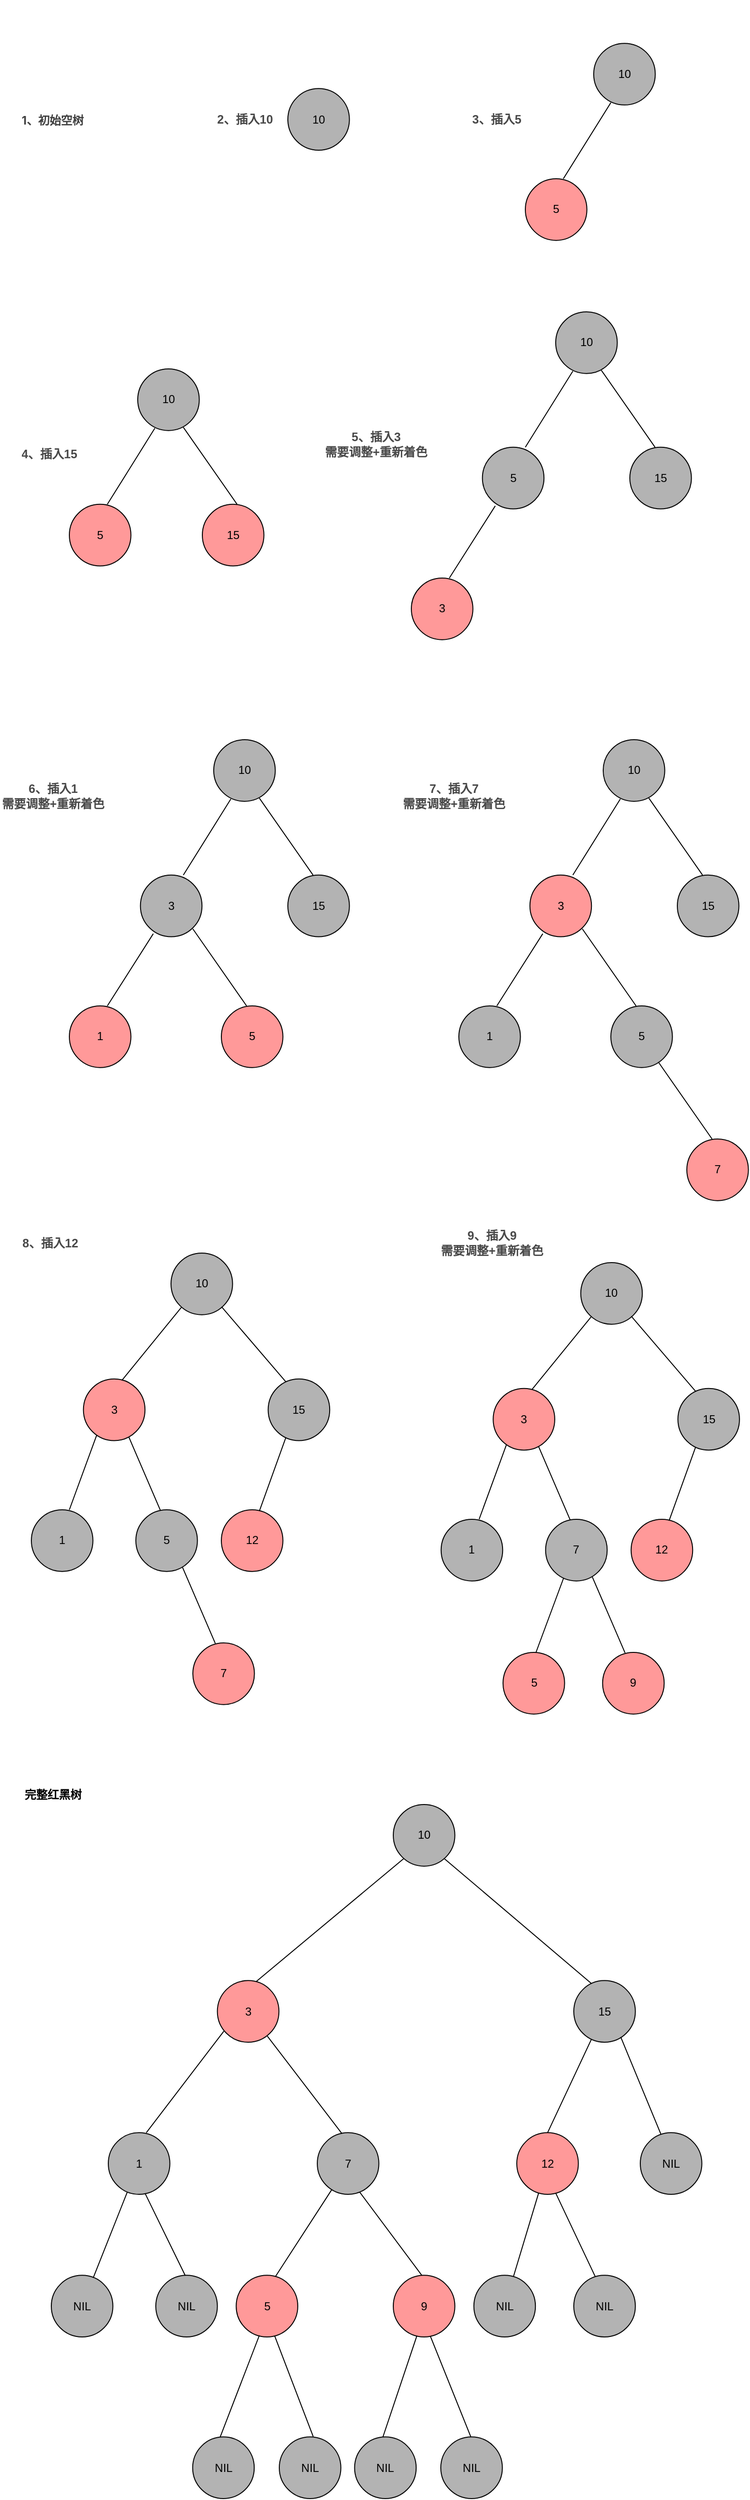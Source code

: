 <mxfile version="28.0.4">
  <diagram name="第 1 页" id="hOTqnG0GQCYfkDL2FoKO">
    <mxGraphModel dx="1388" dy="673" grid="1" gridSize="10" guides="1" tooltips="1" connect="1" arrows="1" fold="1" page="1" pageScale="1" pageWidth="827" pageHeight="1169" math="0" shadow="0">
      <root>
        <mxCell id="0" />
        <mxCell id="1" parent="0" />
        <mxCell id="1fb1mzK_a3SrQPtlSYSC-1" style="edgeStyle=orthogonalEdgeStyle;rounded=0;orthogonalLoop=1;jettySize=auto;html=1;exitX=0.5;exitY=1;exitDx=0;exitDy=0;" edge="1" parent="1">
          <mxGeometry relative="1" as="geometry">
            <mxPoint x="251.67" y="40" as="sourcePoint" />
            <mxPoint x="251.67" y="40" as="targetPoint" />
          </mxGeometry>
        </mxCell>
        <mxCell id="1fb1mzK_a3SrQPtlSYSC-2" style="edgeStyle=orthogonalEdgeStyle;rounded=0;orthogonalLoop=1;jettySize=auto;html=1;exitX=0;exitY=0;exitDx=0;exitDy=0;entryX=0.372;entryY=0.371;entryDx=0;entryDy=0;entryPerimeter=0;" edge="1" parent="1">
          <mxGeometry relative="1" as="geometry">
            <mxPoint x="601.297" y="363.72" as="sourcePoint" />
            <mxPoint x="601.255" y="364.048" as="targetPoint" />
          </mxGeometry>
        </mxCell>
        <mxCell id="1fb1mzK_a3SrQPtlSYSC-53" value="&lt;h3 style=&quot;font-size: calc(var(--ds-md-zoom)*16px); line-height: 1.5; margin: calc(var(--ds-md-zoom)*16px)0 calc(var(--ds-md-zoom)*12px)0; color: rgb(64, 64, 64); font-family: quote-cjk-patch, Inter, system-ui, -apple-system, BlinkMacSystemFont, &amp;quot;Segoe UI&amp;quot;, Roboto, &amp;quot;Noto Sans&amp;quot;, Ubuntu, Cantarell, &amp;quot;Helvetica Neue&amp;quot;, Oxygen, &amp;quot;Open Sans&amp;quot;, sans-serif; text-align: start; background-color: rgb(255, 255, 255);&quot;&gt;1、初始空树&lt;/h3&gt;" style="text;strokeColor=none;align=center;fillColor=none;html=1;verticalAlign=middle;whiteSpace=wrap;rounded=0;" vertex="1" parent="1">
          <mxGeometry x="35" y="147.59" width="75" height="20" as="geometry" />
        </mxCell>
        <mxCell id="1fb1mzK_a3SrQPtlSYSC-54" value="&lt;pre style=&quot;font-family: var(--ds-font-family-code); overflow: auto; padding: calc(var(--ds-md-zoom)*8px)calc(var(--ds-md-zoom)*12px); text-wrap: wrap; word-break: break-all; color: rgb(73, 73, 73); font-size: 12.573px; text-align: start; margin-top: 0px !important; margin-bottom: 0px !important;&quot;&gt;&lt;b&gt;2、插入10&lt;/b&gt;&lt;/pre&gt;" style="text;strokeColor=none;align=center;fillColor=none;html=1;verticalAlign=middle;whiteSpace=wrap;rounded=0;" vertex="1" parent="1">
          <mxGeometry x="240" y="147.59" width="70" height="20" as="geometry" />
        </mxCell>
        <mxCell id="1fb1mzK_a3SrQPtlSYSC-55" value="10" style="ellipse;whiteSpace=wrap;html=1;aspect=fixed;fillColor=#B3B3B3;" vertex="1" parent="1">
          <mxGeometry x="320.0" y="125.18" width="64.818" height="64.818" as="geometry" />
        </mxCell>
        <mxCell id="1fb1mzK_a3SrQPtlSYSC-56" value="&lt;pre style=&quot;font-family: var(--ds-font-family-code); overflow: auto; padding: calc(var(--ds-md-zoom)*8px)calc(var(--ds-md-zoom)*12px); text-wrap: wrap; word-break: break-all; color: rgb(73, 73, 73); font-size: 12.573px; text-align: start; margin-top: 0px !important; margin-bottom: 0px !important;&quot;&gt;&lt;b&gt;3、插入5&lt;/b&gt;&lt;/pre&gt;" style="text;strokeColor=none;align=center;fillColor=none;html=1;verticalAlign=middle;whiteSpace=wrap;rounded=0;" vertex="1" parent="1">
          <mxGeometry x="510" y="147.59" width="60" height="20" as="geometry" />
        </mxCell>
        <mxCell id="1fb1mzK_a3SrQPtlSYSC-60" value="" style="group" vertex="1" connectable="0" parent="1">
          <mxGeometry x="570" y="77.59" width="136.778" height="207.228" as="geometry" />
        </mxCell>
        <mxCell id="1fb1mzK_a3SrQPtlSYSC-57" value="10" style="ellipse;whiteSpace=wrap;html=1;aspect=fixed;fillColor=#B3B3B3;" vertex="1" parent="1fb1mzK_a3SrQPtlSYSC-60">
          <mxGeometry x="71.96" width="64.818" height="64.818" as="geometry" />
        </mxCell>
        <mxCell id="1fb1mzK_a3SrQPtlSYSC-58" value="" style="endArrow=none;html=1;rounded=0;" edge="1" parent="1fb1mzK_a3SrQPtlSYSC-60">
          <mxGeometry width="50" height="50" relative="1" as="geometry">
            <mxPoint x="40" y="142.41" as="sourcePoint" />
            <mxPoint x="90" y="62.41" as="targetPoint" />
          </mxGeometry>
        </mxCell>
        <mxCell id="1fb1mzK_a3SrQPtlSYSC-59" value="5" style="ellipse;whiteSpace=wrap;html=1;aspect=fixed;fillColor=#FF9999;" vertex="1" parent="1fb1mzK_a3SrQPtlSYSC-60">
          <mxGeometry y="142.41" width="64.818" height="64.818" as="geometry" />
        </mxCell>
        <mxCell id="1fb1mzK_a3SrQPtlSYSC-68" value="" style="group" vertex="1" connectable="0" parent="1">
          <mxGeometry x="90" y="420" width="204.818" height="207.228" as="geometry" />
        </mxCell>
        <mxCell id="1fb1mzK_a3SrQPtlSYSC-63" value="10" style="ellipse;whiteSpace=wrap;html=1;aspect=fixed;fillColor=#B3B3B3;" vertex="1" parent="1fb1mzK_a3SrQPtlSYSC-68">
          <mxGeometry x="71.96" width="64.818" height="64.818" as="geometry" />
        </mxCell>
        <mxCell id="1fb1mzK_a3SrQPtlSYSC-64" value="" style="endArrow=none;html=1;rounded=0;" edge="1" parent="1fb1mzK_a3SrQPtlSYSC-68">
          <mxGeometry width="50" height="50" relative="1" as="geometry">
            <mxPoint x="40" y="142.41" as="sourcePoint" />
            <mxPoint x="90" y="62.41" as="targetPoint" />
          </mxGeometry>
        </mxCell>
        <mxCell id="1fb1mzK_a3SrQPtlSYSC-65" value="5" style="ellipse;whiteSpace=wrap;html=1;aspect=fixed;fillColor=#FF9999;" vertex="1" parent="1fb1mzK_a3SrQPtlSYSC-68">
          <mxGeometry y="142.41" width="64.818" height="64.818" as="geometry" />
        </mxCell>
        <mxCell id="1fb1mzK_a3SrQPtlSYSC-66" value="" style="endArrow=none;html=1;rounded=0;exitX=0.354;exitY=0.018;exitDx=0;exitDy=0;exitPerimeter=0;" edge="1" parent="1fb1mzK_a3SrQPtlSYSC-68">
          <mxGeometry width="50" height="50" relative="1" as="geometry">
            <mxPoint x="176.57" y="142.41" as="sourcePoint" />
            <mxPoint x="120" y="61.41" as="targetPoint" />
          </mxGeometry>
        </mxCell>
        <mxCell id="1fb1mzK_a3SrQPtlSYSC-67" value="15" style="ellipse;whiteSpace=wrap;html=1;aspect=fixed;fillColor=#FF9999;" vertex="1" parent="1fb1mzK_a3SrQPtlSYSC-68">
          <mxGeometry x="140" y="142.41" width="64.818" height="64.818" as="geometry" />
        </mxCell>
        <mxCell id="1fb1mzK_a3SrQPtlSYSC-69" value="&lt;pre style=&quot;font-family: var(--ds-font-family-code); overflow: auto; padding: calc(var(--ds-md-zoom)*8px)calc(var(--ds-md-zoom)*12px); text-wrap: wrap; word-break: break-all; color: rgb(73, 73, 73); font-size: 12.573px; margin-top: 0px !important; margin-bottom: 0px !important;&quot;&gt;&lt;b&gt;5、插入3&lt;/b&gt;&lt;/pre&gt;&lt;pre style=&quot;overflow: auto; padding: calc(var(--ds-md-zoom)*8px)calc(var(--ds-md-zoom)*12px); word-break: break-all; color: rgb(73, 73, 73); margin-top: 0px !important; margin-bottom: 0px !important;&quot;&gt;&lt;font face=&quot;Helvetica&quot; color=&quot;#494949&quot;&gt;&lt;span style=&quot;font-size: 12.573px; text-wrap: wrap;&quot;&gt;&lt;b&gt;需要调整+重新着色&lt;/b&gt;&lt;/span&gt;&lt;/font&gt;&lt;b style=&quot;color: rgb(73, 73, 73); font-family: var(--ds-font-family-code); font-size: 12.573px; text-wrap: wrap;&quot;&gt;&lt;br&gt;&lt;/b&gt;&lt;/pre&gt;" style="text;strokeColor=none;align=center;fillColor=none;html=1;verticalAlign=middle;whiteSpace=wrap;rounded=0;" vertex="1" parent="1">
          <mxGeometry x="358" y="480" width="110" height="40" as="geometry" />
        </mxCell>
        <mxCell id="1fb1mzK_a3SrQPtlSYSC-80" value="" style="group" vertex="1" connectable="0" parent="1">
          <mxGeometry x="450" y="360" width="294.818" height="344.818" as="geometry" />
        </mxCell>
        <mxCell id="1fb1mzK_a3SrQPtlSYSC-71" value="10" style="ellipse;whiteSpace=wrap;html=1;aspect=fixed;fillColor=#B3B3B3;" vertex="1" parent="1fb1mzK_a3SrQPtlSYSC-80">
          <mxGeometry x="151.96" width="64.818" height="64.818" as="geometry" />
        </mxCell>
        <mxCell id="1fb1mzK_a3SrQPtlSYSC-72" value="" style="endArrow=none;html=1;rounded=0;" edge="1" parent="1fb1mzK_a3SrQPtlSYSC-80">
          <mxGeometry width="50" height="50" relative="1" as="geometry">
            <mxPoint x="120" y="142.41" as="sourcePoint" />
            <mxPoint x="170" y="62.41" as="targetPoint" />
          </mxGeometry>
        </mxCell>
        <mxCell id="1fb1mzK_a3SrQPtlSYSC-74" value="" style="endArrow=none;html=1;rounded=0;exitX=0.354;exitY=0.018;exitDx=0;exitDy=0;exitPerimeter=0;" edge="1" parent="1fb1mzK_a3SrQPtlSYSC-80">
          <mxGeometry width="50" height="50" relative="1" as="geometry">
            <mxPoint x="256.57" y="142.41" as="sourcePoint" />
            <mxPoint x="200" y="61.41" as="targetPoint" />
          </mxGeometry>
        </mxCell>
        <mxCell id="1fb1mzK_a3SrQPtlSYSC-75" value="3" style="ellipse;whiteSpace=wrap;html=1;aspect=fixed;fillColor=#FF9999;" vertex="1" parent="1fb1mzK_a3SrQPtlSYSC-80">
          <mxGeometry y="280" width="64.818" height="64.818" as="geometry" />
        </mxCell>
        <mxCell id="1fb1mzK_a3SrQPtlSYSC-77" value="15" style="ellipse;whiteSpace=wrap;html=1;aspect=fixed;fillColor=#B3B3B3;" vertex="1" parent="1fb1mzK_a3SrQPtlSYSC-80">
          <mxGeometry x="230" y="142.41" width="64.818" height="64.818" as="geometry" />
        </mxCell>
        <mxCell id="1fb1mzK_a3SrQPtlSYSC-78" value="5" style="ellipse;whiteSpace=wrap;html=1;aspect=fixed;fillColor=#B3B3B3;" vertex="1" parent="1fb1mzK_a3SrQPtlSYSC-80">
          <mxGeometry x="74.82" y="142.41" width="64.818" height="64.818" as="geometry" />
        </mxCell>
        <mxCell id="1fb1mzK_a3SrQPtlSYSC-79" value="" style="endArrow=none;html=1;rounded=0;entryX=0.209;entryY=0.951;entryDx=0;entryDy=0;entryPerimeter=0;" edge="1" parent="1fb1mzK_a3SrQPtlSYSC-80" target="1fb1mzK_a3SrQPtlSYSC-78">
          <mxGeometry width="50" height="50" relative="1" as="geometry">
            <mxPoint x="40" y="280" as="sourcePoint" />
            <mxPoint x="90" y="210" as="targetPoint" />
          </mxGeometry>
        </mxCell>
        <mxCell id="1fb1mzK_a3SrQPtlSYSC-93" value="" style="group" vertex="1" connectable="0" parent="1">
          <mxGeometry x="90" y="810" width="294.818" height="344.818" as="geometry" />
        </mxCell>
        <mxCell id="1fb1mzK_a3SrQPtlSYSC-83" value="10" style="ellipse;whiteSpace=wrap;html=1;aspect=fixed;fillColor=#B3B3B3;" vertex="1" parent="1fb1mzK_a3SrQPtlSYSC-93">
          <mxGeometry x="151.96" width="64.818" height="64.818" as="geometry" />
        </mxCell>
        <mxCell id="1fb1mzK_a3SrQPtlSYSC-84" value="" style="endArrow=none;html=1;rounded=0;" edge="1" parent="1fb1mzK_a3SrQPtlSYSC-93">
          <mxGeometry width="50" height="50" relative="1" as="geometry">
            <mxPoint x="120" y="142.41" as="sourcePoint" />
            <mxPoint x="170" y="62.41" as="targetPoint" />
          </mxGeometry>
        </mxCell>
        <mxCell id="1fb1mzK_a3SrQPtlSYSC-85" value="" style="endArrow=none;html=1;rounded=0;exitX=0.354;exitY=0.018;exitDx=0;exitDy=0;exitPerimeter=0;" edge="1" parent="1fb1mzK_a3SrQPtlSYSC-93">
          <mxGeometry width="50" height="50" relative="1" as="geometry">
            <mxPoint x="256.57" y="142.41" as="sourcePoint" />
            <mxPoint x="200" y="61.41" as="targetPoint" />
          </mxGeometry>
        </mxCell>
        <mxCell id="1fb1mzK_a3SrQPtlSYSC-86" value="1" style="ellipse;whiteSpace=wrap;html=1;aspect=fixed;fillColor=#FF9999;" vertex="1" parent="1fb1mzK_a3SrQPtlSYSC-93">
          <mxGeometry y="280" width="64.818" height="64.818" as="geometry" />
        </mxCell>
        <mxCell id="1fb1mzK_a3SrQPtlSYSC-87" value="15" style="ellipse;whiteSpace=wrap;html=1;aspect=fixed;fillColor=#B3B3B3;" vertex="1" parent="1fb1mzK_a3SrQPtlSYSC-93">
          <mxGeometry x="230" y="142.41" width="64.818" height="64.818" as="geometry" />
        </mxCell>
        <mxCell id="1fb1mzK_a3SrQPtlSYSC-88" value="3" style="ellipse;whiteSpace=wrap;html=1;aspect=fixed;fillColor=#B3B3B3;" vertex="1" parent="1fb1mzK_a3SrQPtlSYSC-93">
          <mxGeometry x="74.82" y="142.41" width="64.818" height="64.818" as="geometry" />
        </mxCell>
        <mxCell id="1fb1mzK_a3SrQPtlSYSC-89" value="" style="endArrow=none;html=1;rounded=0;entryX=0.209;entryY=0.951;entryDx=0;entryDy=0;entryPerimeter=0;" edge="1" parent="1fb1mzK_a3SrQPtlSYSC-93" target="1fb1mzK_a3SrQPtlSYSC-88">
          <mxGeometry width="50" height="50" relative="1" as="geometry">
            <mxPoint x="40" y="280" as="sourcePoint" />
            <mxPoint x="90" y="210" as="targetPoint" />
          </mxGeometry>
        </mxCell>
        <mxCell id="1fb1mzK_a3SrQPtlSYSC-90" value="5" style="ellipse;whiteSpace=wrap;html=1;aspect=fixed;fillColor=#FF9999;" vertex="1" parent="1fb1mzK_a3SrQPtlSYSC-93">
          <mxGeometry x="160.0" y="280" width="64.818" height="64.818" as="geometry" />
        </mxCell>
        <mxCell id="1fb1mzK_a3SrQPtlSYSC-91" value="" style="endArrow=none;html=1;rounded=0;exitX=0.354;exitY=0.018;exitDx=0;exitDy=0;exitPerimeter=0;" edge="1" parent="1fb1mzK_a3SrQPtlSYSC-93">
          <mxGeometry width="50" height="50" relative="1" as="geometry">
            <mxPoint x="186.57" y="280" as="sourcePoint" />
            <mxPoint x="130" y="199" as="targetPoint" />
          </mxGeometry>
        </mxCell>
        <mxCell id="1fb1mzK_a3SrQPtlSYSC-94" value="&lt;pre style=&quot;font-family: var(--ds-font-family-code); overflow: auto; padding: calc(var(--ds-md-zoom)*8px)calc(var(--ds-md-zoom)*12px); text-wrap: wrap; word-break: break-all; color: rgb(73, 73, 73); font-size: 12.573px; margin-top: 0px !important; margin-bottom: 0px !important;&quot;&gt;&lt;b&gt;6、插入1&lt;/b&gt;&lt;/pre&gt;&lt;pre style=&quot;overflow: auto; padding: calc(var(--ds-md-zoom)*8px)calc(var(--ds-md-zoom)*12px); word-break: break-all; color: rgb(73, 73, 73); margin-top: 0px !important; margin-bottom: 0px !important;&quot;&gt;&lt;font face=&quot;Helvetica&quot; color=&quot;#494949&quot;&gt;&lt;span style=&quot;font-size: 12.573px; text-wrap: wrap;&quot;&gt;&lt;b&gt;需要调整+重新着色&lt;/b&gt;&lt;/span&gt;&lt;/font&gt;&lt;b style=&quot;color: rgb(73, 73, 73); font-family: var(--ds-font-family-code); font-size: 12.573px; text-wrap: wrap;&quot;&gt;&lt;br&gt;&lt;/b&gt;&lt;/pre&gt;" style="text;strokeColor=none;align=center;fillColor=none;html=1;verticalAlign=middle;whiteSpace=wrap;rounded=0;" vertex="1" parent="1">
          <mxGeometry x="17.5" y="850" width="110" height="40" as="geometry" />
        </mxCell>
        <mxCell id="1fb1mzK_a3SrQPtlSYSC-95" value="&lt;pre style=&quot;font-family: var(--ds-font-family-code); overflow: auto; padding: calc(var(--ds-md-zoom)*8px)calc(var(--ds-md-zoom)*12px); text-wrap: wrap; word-break: break-all; color: rgb(73, 73, 73); font-size: 12.573px; margin-top: 0px !important; margin-bottom: 0px !important;&quot;&gt;&lt;b&gt;7、插入7&lt;/b&gt;&lt;/pre&gt;&lt;pre style=&quot;overflow: auto; padding: calc(var(--ds-md-zoom)*8px)calc(var(--ds-md-zoom)*12px); word-break: break-all; color: rgb(73, 73, 73); margin-top: 0px !important; margin-bottom: 0px !important;&quot;&gt;&lt;font face=&quot;Helvetica&quot; color=&quot;#494949&quot;&gt;&lt;span style=&quot;font-size: 12.573px; text-wrap: wrap;&quot;&gt;&lt;b&gt;需要调整+重新着色&lt;/b&gt;&lt;/span&gt;&lt;/font&gt;&lt;b style=&quot;color: rgb(73, 73, 73); font-family: var(--ds-font-family-code); font-size: 12.573px; text-wrap: wrap;&quot;&gt;&lt;br&gt;&lt;/b&gt;&lt;/pre&gt;" style="text;strokeColor=none;align=center;fillColor=none;html=1;verticalAlign=middle;whiteSpace=wrap;rounded=0;" vertex="1" parent="1">
          <mxGeometry x="440" y="850" width="110" height="40" as="geometry" />
        </mxCell>
        <mxCell id="1fb1mzK_a3SrQPtlSYSC-108" value="" style="group" vertex="1" connectable="0" parent="1">
          <mxGeometry x="500" y="810" width="304.818" height="484.818" as="geometry" />
        </mxCell>
        <mxCell id="1fb1mzK_a3SrQPtlSYSC-97" value="10" style="ellipse;whiteSpace=wrap;html=1;aspect=fixed;fillColor=#B3B3B3;" vertex="1" parent="1fb1mzK_a3SrQPtlSYSC-108">
          <mxGeometry x="151.96" width="64.818" height="64.818" as="geometry" />
        </mxCell>
        <mxCell id="1fb1mzK_a3SrQPtlSYSC-98" value="" style="endArrow=none;html=1;rounded=0;" edge="1" parent="1fb1mzK_a3SrQPtlSYSC-108">
          <mxGeometry width="50" height="50" relative="1" as="geometry">
            <mxPoint x="120" y="142.41" as="sourcePoint" />
            <mxPoint x="170" y="62.41" as="targetPoint" />
          </mxGeometry>
        </mxCell>
        <mxCell id="1fb1mzK_a3SrQPtlSYSC-99" value="" style="endArrow=none;html=1;rounded=0;exitX=0.354;exitY=0.018;exitDx=0;exitDy=0;exitPerimeter=0;" edge="1" parent="1fb1mzK_a3SrQPtlSYSC-108">
          <mxGeometry width="50" height="50" relative="1" as="geometry">
            <mxPoint x="256.57" y="142.41" as="sourcePoint" />
            <mxPoint x="200" y="61.41" as="targetPoint" />
          </mxGeometry>
        </mxCell>
        <mxCell id="1fb1mzK_a3SrQPtlSYSC-100" value="1" style="ellipse;whiteSpace=wrap;html=1;aspect=fixed;fillColor=#B3B3B3;" vertex="1" parent="1fb1mzK_a3SrQPtlSYSC-108">
          <mxGeometry y="280" width="64.818" height="64.818" as="geometry" />
        </mxCell>
        <mxCell id="1fb1mzK_a3SrQPtlSYSC-101" value="15" style="ellipse;whiteSpace=wrap;html=1;aspect=fixed;fillColor=#B3B3B3;" vertex="1" parent="1fb1mzK_a3SrQPtlSYSC-108">
          <mxGeometry x="230" y="142.41" width="64.818" height="64.818" as="geometry" />
        </mxCell>
        <mxCell id="1fb1mzK_a3SrQPtlSYSC-102" value="3" style="ellipse;whiteSpace=wrap;html=1;aspect=fixed;fillColor=#FF9999;" vertex="1" parent="1fb1mzK_a3SrQPtlSYSC-108">
          <mxGeometry x="74.82" y="142.41" width="64.818" height="64.818" as="geometry" />
        </mxCell>
        <mxCell id="1fb1mzK_a3SrQPtlSYSC-103" value="" style="endArrow=none;html=1;rounded=0;entryX=0.209;entryY=0.951;entryDx=0;entryDy=0;entryPerimeter=0;" edge="1" parent="1fb1mzK_a3SrQPtlSYSC-108" target="1fb1mzK_a3SrQPtlSYSC-102">
          <mxGeometry width="50" height="50" relative="1" as="geometry">
            <mxPoint x="40" y="280" as="sourcePoint" />
            <mxPoint x="90" y="210" as="targetPoint" />
          </mxGeometry>
        </mxCell>
        <mxCell id="1fb1mzK_a3SrQPtlSYSC-104" value="5" style="ellipse;whiteSpace=wrap;html=1;aspect=fixed;fillColor=#B3B3B3;" vertex="1" parent="1fb1mzK_a3SrQPtlSYSC-108">
          <mxGeometry x="160.0" y="280" width="64.818" height="64.818" as="geometry" />
        </mxCell>
        <mxCell id="1fb1mzK_a3SrQPtlSYSC-105" value="" style="endArrow=none;html=1;rounded=0;exitX=0.354;exitY=0.018;exitDx=0;exitDy=0;exitPerimeter=0;" edge="1" parent="1fb1mzK_a3SrQPtlSYSC-108">
          <mxGeometry width="50" height="50" relative="1" as="geometry">
            <mxPoint x="186.57" y="280" as="sourcePoint" />
            <mxPoint x="130" y="199" as="targetPoint" />
          </mxGeometry>
        </mxCell>
        <mxCell id="1fb1mzK_a3SrQPtlSYSC-106" value="7" style="ellipse;whiteSpace=wrap;html=1;aspect=fixed;fillColor=#FF9999;" vertex="1" parent="1fb1mzK_a3SrQPtlSYSC-108">
          <mxGeometry x="240" y="420" width="64.818" height="64.818" as="geometry" />
        </mxCell>
        <mxCell id="1fb1mzK_a3SrQPtlSYSC-107" value="" style="endArrow=none;html=1;rounded=0;exitX=0.354;exitY=0.018;exitDx=0;exitDy=0;exitPerimeter=0;" edge="1" parent="1fb1mzK_a3SrQPtlSYSC-108">
          <mxGeometry width="50" height="50" relative="1" as="geometry">
            <mxPoint x="266.57" y="420" as="sourcePoint" />
            <mxPoint x="210" y="339" as="targetPoint" />
          </mxGeometry>
        </mxCell>
        <mxCell id="1fb1mzK_a3SrQPtlSYSC-109" value="&lt;pre style=&quot;font-family: var(--ds-font-family-code); overflow: auto; padding: calc(var(--ds-md-zoom)*8px)calc(var(--ds-md-zoom)*12px); text-wrap: wrap; word-break: break-all; color: rgb(73, 73, 73); font-size: 12.573px; margin-top: 0px !important; margin-bottom: 0px !important;&quot;&gt;&lt;b&gt;8、插入12&lt;/b&gt;&lt;/pre&gt;" style="text;strokeColor=none;align=center;fillColor=none;html=1;verticalAlign=middle;whiteSpace=wrap;rounded=0;" vertex="1" parent="1">
          <mxGeometry x="35" y="1330" width="70" height="20" as="geometry" />
        </mxCell>
        <mxCell id="1fb1mzK_a3SrQPtlSYSC-129" value="" style="group" vertex="1" connectable="0" parent="1">
          <mxGeometry x="50" y="1350" width="314.098" height="474.818" as="geometry" />
        </mxCell>
        <mxCell id="1fb1mzK_a3SrQPtlSYSC-111" value="10" style="ellipse;whiteSpace=wrap;html=1;aspect=fixed;fillColor=#B3B3B3;" vertex="1" parent="1fb1mzK_a3SrQPtlSYSC-129">
          <mxGeometry x="147" width="64.818" height="64.818" as="geometry" />
        </mxCell>
        <mxCell id="1fb1mzK_a3SrQPtlSYSC-112" value="" style="endArrow=none;html=1;rounded=0;entryX=0.172;entryY=0.876;entryDx=0;entryDy=0;entryPerimeter=0;exitX=0.632;exitY=0.014;exitDx=0;exitDy=0;exitPerimeter=0;" edge="1" parent="1fb1mzK_a3SrQPtlSYSC-129" source="1fb1mzK_a3SrQPtlSYSC-116" target="1fb1mzK_a3SrQPtlSYSC-111">
          <mxGeometry width="50" height="50" relative="1" as="geometry">
            <mxPoint x="100" y="130" as="sourcePoint" />
            <mxPoint x="147" y="52.41" as="targetPoint" />
          </mxGeometry>
        </mxCell>
        <mxCell id="1fb1mzK_a3SrQPtlSYSC-113" value="" style="endArrow=none;html=1;rounded=0;exitX=0.293;exitY=0.053;exitDx=0;exitDy=0;exitPerimeter=0;entryX=0.821;entryY=0.871;entryDx=0;entryDy=0;entryPerimeter=0;" edge="1" parent="1fb1mzK_a3SrQPtlSYSC-129" source="1fb1mzK_a3SrQPtlSYSC-115" target="1fb1mzK_a3SrQPtlSYSC-111">
          <mxGeometry width="50" height="50" relative="1" as="geometry">
            <mxPoint x="266.57" y="132.41" as="sourcePoint" />
            <mxPoint x="210" y="51.41" as="targetPoint" />
          </mxGeometry>
        </mxCell>
        <mxCell id="1fb1mzK_a3SrQPtlSYSC-114" value="1" style="ellipse;whiteSpace=wrap;html=1;aspect=fixed;fillColor=#B3B3B3;" vertex="1" parent="1fb1mzK_a3SrQPtlSYSC-129">
          <mxGeometry y="270" width="64.818" height="64.818" as="geometry" />
        </mxCell>
        <mxCell id="1fb1mzK_a3SrQPtlSYSC-115" value="15" style="ellipse;whiteSpace=wrap;html=1;aspect=fixed;fillColor=#B3B3B3;" vertex="1" parent="1fb1mzK_a3SrQPtlSYSC-129">
          <mxGeometry x="249.28" y="132.41" width="64.818" height="64.818" as="geometry" />
        </mxCell>
        <mxCell id="1fb1mzK_a3SrQPtlSYSC-116" value="3" style="ellipse;whiteSpace=wrap;html=1;aspect=fixed;fillColor=#FF9999;" vertex="1" parent="1fb1mzK_a3SrQPtlSYSC-129">
          <mxGeometry x="54.82" y="132.41" width="64.818" height="64.818" as="geometry" />
        </mxCell>
        <mxCell id="1fb1mzK_a3SrQPtlSYSC-117" value="" style="endArrow=none;html=1;rounded=0;entryX=0.213;entryY=0.918;entryDx=0;entryDy=0;entryPerimeter=0;exitX=0.617;exitY=0;exitDx=0;exitDy=0;exitPerimeter=0;" edge="1" parent="1fb1mzK_a3SrQPtlSYSC-129" target="1fb1mzK_a3SrQPtlSYSC-116" source="1fb1mzK_a3SrQPtlSYSC-114">
          <mxGeometry width="50" height="50" relative="1" as="geometry">
            <mxPoint x="20" y="270" as="sourcePoint" />
            <mxPoint x="70" y="200" as="targetPoint" />
          </mxGeometry>
        </mxCell>
        <mxCell id="1fb1mzK_a3SrQPtlSYSC-118" value="5" style="ellipse;whiteSpace=wrap;html=1;aspect=fixed;fillColor=#B3B3B3;" vertex="1" parent="1fb1mzK_a3SrQPtlSYSC-129">
          <mxGeometry x="110.0" y="270" width="64.818" height="64.818" as="geometry" />
        </mxCell>
        <mxCell id="1fb1mzK_a3SrQPtlSYSC-119" value="" style="endArrow=none;html=1;rounded=0;exitX=0.401;exitY=0.015;exitDx=0;exitDy=0;exitPerimeter=0;entryX=0.74;entryY=0.948;entryDx=0;entryDy=0;entryPerimeter=0;" edge="1" parent="1fb1mzK_a3SrQPtlSYSC-129" source="1fb1mzK_a3SrQPtlSYSC-118" target="1fb1mzK_a3SrQPtlSYSC-116">
          <mxGeometry width="50" height="50" relative="1" as="geometry">
            <mxPoint x="146.57" y="278.23" as="sourcePoint" />
            <mxPoint x="110" y="200" as="targetPoint" />
          </mxGeometry>
        </mxCell>
        <mxCell id="1fb1mzK_a3SrQPtlSYSC-120" value="7" style="ellipse;whiteSpace=wrap;html=1;aspect=fixed;fillColor=#FF9999;" vertex="1" parent="1fb1mzK_a3SrQPtlSYSC-129">
          <mxGeometry x="170" y="410" width="64.818" height="64.818" as="geometry" />
        </mxCell>
        <mxCell id="1fb1mzK_a3SrQPtlSYSC-122" value="12" style="ellipse;whiteSpace=wrap;html=1;aspect=fixed;fillColor=#FF9999;" vertex="1" parent="1fb1mzK_a3SrQPtlSYSC-129">
          <mxGeometry x="200" y="270" width="64.818" height="64.818" as="geometry" />
        </mxCell>
        <mxCell id="1fb1mzK_a3SrQPtlSYSC-127" value="" style="endArrow=none;html=1;rounded=0;exitX=0.365;exitY=0.009;exitDx=0;exitDy=0;exitPerimeter=0;entryX=0.759;entryY=0.936;entryDx=0;entryDy=0;entryPerimeter=0;" edge="1" parent="1fb1mzK_a3SrQPtlSYSC-129" source="1fb1mzK_a3SrQPtlSYSC-120" target="1fb1mzK_a3SrQPtlSYSC-118">
          <mxGeometry width="50" height="50" relative="1" as="geometry">
            <mxPoint x="193" y="410" as="sourcePoint" />
            <mxPoint x="160" y="333" as="targetPoint" />
          </mxGeometry>
        </mxCell>
        <mxCell id="1fb1mzK_a3SrQPtlSYSC-128" value="" style="endArrow=none;html=1;rounded=0;entryX=0.287;entryY=0.951;entryDx=0;entryDy=0;entryPerimeter=0;exitX=0.617;exitY=0;exitDx=0;exitDy=0;exitPerimeter=0;" edge="1" parent="1fb1mzK_a3SrQPtlSYSC-129" target="1fb1mzK_a3SrQPtlSYSC-115">
          <mxGeometry width="50" height="50" relative="1" as="geometry">
            <mxPoint x="240" y="271.41" as="sourcePoint" />
            <mxPoint x="269" y="193.41" as="targetPoint" />
          </mxGeometry>
        </mxCell>
        <mxCell id="1fb1mzK_a3SrQPtlSYSC-130" value="&lt;pre style=&quot;font-family: var(--ds-font-family-code); overflow: auto; padding: calc(var(--ds-md-zoom)*8px)calc(var(--ds-md-zoom)*12px); text-wrap: wrap; word-break: break-all; color: rgb(73, 73, 73); font-size: 12.573px; margin-top: 0px !important; margin-bottom: 0px !important;&quot;&gt;&lt;b&gt;9、插入9&lt;/b&gt;&lt;/pre&gt;&lt;pre style=&quot;overflow: auto; padding: calc(var(--ds-md-zoom)*8px)calc(var(--ds-md-zoom)*12px); word-break: break-all; color: rgb(73, 73, 73); margin-top: 0px !important; margin-bottom: 0px !important;&quot;&gt;&lt;font face=&quot;Helvetica&quot; color=&quot;#494949&quot;&gt;&lt;span style=&quot;font-size: 12.573px; text-wrap: wrap;&quot;&gt;&lt;b&gt;需要调整+重新着色&lt;/b&gt;&lt;/span&gt;&lt;/font&gt;&lt;b style=&quot;color: rgb(73, 73, 73); font-family: var(--ds-font-family-code); font-size: 12.573px; text-wrap: wrap;&quot;&gt;&lt;br&gt;&lt;/b&gt;&lt;/pre&gt;" style="text;strokeColor=none;align=center;fillColor=none;html=1;verticalAlign=middle;whiteSpace=wrap;rounded=0;" vertex="1" parent="1">
          <mxGeometry x="480" y="1320" width="110" height="40" as="geometry" />
        </mxCell>
        <mxCell id="1fb1mzK_a3SrQPtlSYSC-147" value="" style="group" vertex="1" connectable="0" parent="1">
          <mxGeometry x="481.34" y="1360" width="314.098" height="474.818" as="geometry" />
        </mxCell>
        <mxCell id="1fb1mzK_a3SrQPtlSYSC-132" value="10" style="ellipse;whiteSpace=wrap;html=1;aspect=fixed;fillColor=#B3B3B3;" vertex="1" parent="1fb1mzK_a3SrQPtlSYSC-147">
          <mxGeometry x="147" width="64.818" height="64.818" as="geometry" />
        </mxCell>
        <mxCell id="1fb1mzK_a3SrQPtlSYSC-133" value="" style="endArrow=none;html=1;rounded=0;entryX=0.172;entryY=0.876;entryDx=0;entryDy=0;entryPerimeter=0;exitX=0.632;exitY=0.014;exitDx=0;exitDy=0;exitPerimeter=0;" edge="1" parent="1fb1mzK_a3SrQPtlSYSC-147" source="1fb1mzK_a3SrQPtlSYSC-137" target="1fb1mzK_a3SrQPtlSYSC-132">
          <mxGeometry width="50" height="50" relative="1" as="geometry">
            <mxPoint x="100" y="130" as="sourcePoint" />
            <mxPoint x="147" y="52.41" as="targetPoint" />
          </mxGeometry>
        </mxCell>
        <mxCell id="1fb1mzK_a3SrQPtlSYSC-134" value="" style="endArrow=none;html=1;rounded=0;exitX=0.293;exitY=0.053;exitDx=0;exitDy=0;exitPerimeter=0;entryX=0.821;entryY=0.871;entryDx=0;entryDy=0;entryPerimeter=0;" edge="1" parent="1fb1mzK_a3SrQPtlSYSC-147" source="1fb1mzK_a3SrQPtlSYSC-136" target="1fb1mzK_a3SrQPtlSYSC-132">
          <mxGeometry width="50" height="50" relative="1" as="geometry">
            <mxPoint x="266.57" y="132.41" as="sourcePoint" />
            <mxPoint x="210" y="51.41" as="targetPoint" />
          </mxGeometry>
        </mxCell>
        <mxCell id="1fb1mzK_a3SrQPtlSYSC-135" value="1" style="ellipse;whiteSpace=wrap;html=1;aspect=fixed;fillColor=#B3B3B3;" vertex="1" parent="1fb1mzK_a3SrQPtlSYSC-147">
          <mxGeometry y="270" width="64.818" height="64.818" as="geometry" />
        </mxCell>
        <mxCell id="1fb1mzK_a3SrQPtlSYSC-136" value="15" style="ellipse;whiteSpace=wrap;html=1;aspect=fixed;fillColor=#B3B3B3;" vertex="1" parent="1fb1mzK_a3SrQPtlSYSC-147">
          <mxGeometry x="249.28" y="132.41" width="64.818" height="64.818" as="geometry" />
        </mxCell>
        <mxCell id="1fb1mzK_a3SrQPtlSYSC-137" value="3" style="ellipse;whiteSpace=wrap;html=1;aspect=fixed;fillColor=#FF9999;" vertex="1" parent="1fb1mzK_a3SrQPtlSYSC-147">
          <mxGeometry x="54.82" y="132.41" width="64.818" height="64.818" as="geometry" />
        </mxCell>
        <mxCell id="1fb1mzK_a3SrQPtlSYSC-138" value="" style="endArrow=none;html=1;rounded=0;entryX=0.213;entryY=0.918;entryDx=0;entryDy=0;entryPerimeter=0;exitX=0.617;exitY=0;exitDx=0;exitDy=0;exitPerimeter=0;" edge="1" parent="1fb1mzK_a3SrQPtlSYSC-147" source="1fb1mzK_a3SrQPtlSYSC-135" target="1fb1mzK_a3SrQPtlSYSC-137">
          <mxGeometry width="50" height="50" relative="1" as="geometry">
            <mxPoint x="20" y="270" as="sourcePoint" />
            <mxPoint x="70" y="200" as="targetPoint" />
          </mxGeometry>
        </mxCell>
        <mxCell id="1fb1mzK_a3SrQPtlSYSC-139" value="7" style="ellipse;whiteSpace=wrap;html=1;aspect=fixed;fillColor=#B3B3B3;" vertex="1" parent="1fb1mzK_a3SrQPtlSYSC-147">
          <mxGeometry x="110.0" y="270" width="64.818" height="64.818" as="geometry" />
        </mxCell>
        <mxCell id="1fb1mzK_a3SrQPtlSYSC-140" value="" style="endArrow=none;html=1;rounded=0;exitX=0.401;exitY=0.015;exitDx=0;exitDy=0;exitPerimeter=0;entryX=0.74;entryY=0.948;entryDx=0;entryDy=0;entryPerimeter=0;" edge="1" parent="1fb1mzK_a3SrQPtlSYSC-147" source="1fb1mzK_a3SrQPtlSYSC-139" target="1fb1mzK_a3SrQPtlSYSC-137">
          <mxGeometry width="50" height="50" relative="1" as="geometry">
            <mxPoint x="146.57" y="278.23" as="sourcePoint" />
            <mxPoint x="110" y="200" as="targetPoint" />
          </mxGeometry>
        </mxCell>
        <mxCell id="1fb1mzK_a3SrQPtlSYSC-141" value="9" style="ellipse;whiteSpace=wrap;html=1;aspect=fixed;fillColor=#FF9999;" vertex="1" parent="1fb1mzK_a3SrQPtlSYSC-147">
          <mxGeometry x="170" y="410" width="64.818" height="64.818" as="geometry" />
        </mxCell>
        <mxCell id="1fb1mzK_a3SrQPtlSYSC-142" value="12" style="ellipse;whiteSpace=wrap;html=1;aspect=fixed;fillColor=#FF9999;" vertex="1" parent="1fb1mzK_a3SrQPtlSYSC-147">
          <mxGeometry x="200" y="270" width="64.818" height="64.818" as="geometry" />
        </mxCell>
        <mxCell id="1fb1mzK_a3SrQPtlSYSC-143" value="" style="endArrow=none;html=1;rounded=0;exitX=0.365;exitY=0.009;exitDx=0;exitDy=0;exitPerimeter=0;entryX=0.759;entryY=0.936;entryDx=0;entryDy=0;entryPerimeter=0;" edge="1" parent="1fb1mzK_a3SrQPtlSYSC-147" source="1fb1mzK_a3SrQPtlSYSC-141" target="1fb1mzK_a3SrQPtlSYSC-139">
          <mxGeometry width="50" height="50" relative="1" as="geometry">
            <mxPoint x="193" y="410" as="sourcePoint" />
            <mxPoint x="160" y="333" as="targetPoint" />
          </mxGeometry>
        </mxCell>
        <mxCell id="1fb1mzK_a3SrQPtlSYSC-144" value="" style="endArrow=none;html=1;rounded=0;entryX=0.287;entryY=0.951;entryDx=0;entryDy=0;entryPerimeter=0;exitX=0.617;exitY=0;exitDx=0;exitDy=0;exitPerimeter=0;" edge="1" parent="1fb1mzK_a3SrQPtlSYSC-147" target="1fb1mzK_a3SrQPtlSYSC-136">
          <mxGeometry width="50" height="50" relative="1" as="geometry">
            <mxPoint x="240" y="271.41" as="sourcePoint" />
            <mxPoint x="269" y="193.41" as="targetPoint" />
          </mxGeometry>
        </mxCell>
        <mxCell id="1fb1mzK_a3SrQPtlSYSC-145" value="5" style="ellipse;whiteSpace=wrap;html=1;aspect=fixed;fillColor=#FF9999;" vertex="1" parent="1fb1mzK_a3SrQPtlSYSC-147">
          <mxGeometry x="65.18" y="410" width="64.818" height="64.818" as="geometry" />
        </mxCell>
        <mxCell id="1fb1mzK_a3SrQPtlSYSC-146" value="" style="endArrow=none;html=1;rounded=0;entryX=0.213;entryY=0.918;entryDx=0;entryDy=0;entryPerimeter=0;exitX=0.617;exitY=0;exitDx=0;exitDy=0;exitPerimeter=0;" edge="1" parent="1fb1mzK_a3SrQPtlSYSC-147">
          <mxGeometry width="50" height="50" relative="1" as="geometry">
            <mxPoint x="99.87" y="410" as="sourcePoint" />
            <mxPoint x="128.87" y="332" as="targetPoint" />
          </mxGeometry>
        </mxCell>
        <mxCell id="1fb1mzK_a3SrQPtlSYSC-148" value="&lt;b&gt;完整红黑树&lt;/b&gt;" style="text;strokeColor=none;align=center;fillColor=none;html=1;verticalAlign=middle;whiteSpace=wrap;rounded=0;" vertex="1" parent="1">
          <mxGeometry x="37.5" y="1910" width="70" height="20" as="geometry" />
        </mxCell>
        <mxCell id="1fb1mzK_a3SrQPtlSYSC-185" value="" style="group" vertex="1" connectable="0" parent="1">
          <mxGeometry x="71" y="1930" width="684.818" height="729.998" as="geometry" />
        </mxCell>
        <mxCell id="1fb1mzK_a3SrQPtlSYSC-150" value="10" style="ellipse;whiteSpace=wrap;html=1;aspect=fixed;fillColor=#B3B3B3;" vertex="1" parent="1fb1mzK_a3SrQPtlSYSC-185">
          <mxGeometry x="360" width="64.818" height="64.818" as="geometry" />
        </mxCell>
        <mxCell id="1fb1mzK_a3SrQPtlSYSC-151" value="" style="endArrow=none;html=1;rounded=0;entryX=0.172;entryY=0.876;entryDx=0;entryDy=0;entryPerimeter=0;exitX=0.632;exitY=0.014;exitDx=0;exitDy=0;exitPerimeter=0;" edge="1" parent="1fb1mzK_a3SrQPtlSYSC-185" source="1fb1mzK_a3SrQPtlSYSC-155" target="1fb1mzK_a3SrQPtlSYSC-150">
          <mxGeometry width="50" height="50" relative="1" as="geometry">
            <mxPoint x="230" y="225.18" as="sourcePoint" />
            <mxPoint x="277" y="147.59" as="targetPoint" />
          </mxGeometry>
        </mxCell>
        <mxCell id="1fb1mzK_a3SrQPtlSYSC-152" value="" style="endArrow=none;html=1;rounded=0;exitX=0.293;exitY=0.053;exitDx=0;exitDy=0;exitPerimeter=0;entryX=0.821;entryY=0.871;entryDx=0;entryDy=0;entryPerimeter=0;" edge="1" parent="1fb1mzK_a3SrQPtlSYSC-185" source="1fb1mzK_a3SrQPtlSYSC-154" target="1fb1mzK_a3SrQPtlSYSC-150">
          <mxGeometry width="50" height="50" relative="1" as="geometry">
            <mxPoint x="396.57" y="227.59" as="sourcePoint" />
            <mxPoint x="340" y="146.59" as="targetPoint" />
          </mxGeometry>
        </mxCell>
        <mxCell id="1fb1mzK_a3SrQPtlSYSC-153" value="1" style="ellipse;whiteSpace=wrap;html=1;aspect=fixed;fillColor=#B3B3B3;" vertex="1" parent="1fb1mzK_a3SrQPtlSYSC-185">
          <mxGeometry x="60" y="345.18" width="64.818" height="64.818" as="geometry" />
        </mxCell>
        <mxCell id="1fb1mzK_a3SrQPtlSYSC-154" value="15" style="ellipse;whiteSpace=wrap;html=1;aspect=fixed;fillColor=#B3B3B3;" vertex="1" parent="1fb1mzK_a3SrQPtlSYSC-185">
          <mxGeometry x="550.0" y="185.18" width="64.818" height="64.818" as="geometry" />
        </mxCell>
        <mxCell id="1fb1mzK_a3SrQPtlSYSC-155" value="3" style="ellipse;whiteSpace=wrap;html=1;aspect=fixed;fillColor=#FF9999;" vertex="1" parent="1fb1mzK_a3SrQPtlSYSC-185">
          <mxGeometry x="174.82" y="185.18" width="64.818" height="64.818" as="geometry" />
        </mxCell>
        <mxCell id="1fb1mzK_a3SrQPtlSYSC-156" value="" style="endArrow=none;html=1;rounded=0;entryX=0.105;entryY=0.821;entryDx=0;entryDy=0;entryPerimeter=0;exitX=0.617;exitY=0;exitDx=0;exitDy=0;exitPerimeter=0;" edge="1" parent="1fb1mzK_a3SrQPtlSYSC-185" source="1fb1mzK_a3SrQPtlSYSC-153" target="1fb1mzK_a3SrQPtlSYSC-155">
          <mxGeometry width="50" height="50" relative="1" as="geometry">
            <mxPoint x="150" y="365.18" as="sourcePoint" />
            <mxPoint x="200" y="295.18" as="targetPoint" />
          </mxGeometry>
        </mxCell>
        <mxCell id="1fb1mzK_a3SrQPtlSYSC-157" value="7" style="ellipse;whiteSpace=wrap;html=1;aspect=fixed;fillColor=#B3B3B3;" vertex="1" parent="1fb1mzK_a3SrQPtlSYSC-185">
          <mxGeometry x="280.0" y="345.18" width="64.818" height="64.818" as="geometry" />
        </mxCell>
        <mxCell id="1fb1mzK_a3SrQPtlSYSC-158" value="" style="endArrow=none;html=1;rounded=0;exitX=0.401;exitY=0.015;exitDx=0;exitDy=0;exitPerimeter=0;entryX=0.811;entryY=0.9;entryDx=0;entryDy=0;entryPerimeter=0;" edge="1" parent="1fb1mzK_a3SrQPtlSYSC-185" source="1fb1mzK_a3SrQPtlSYSC-157" target="1fb1mzK_a3SrQPtlSYSC-155">
          <mxGeometry width="50" height="50" relative="1" as="geometry">
            <mxPoint x="276.57" y="373.41" as="sourcePoint" />
            <mxPoint x="240" y="295.18" as="targetPoint" />
          </mxGeometry>
        </mxCell>
        <mxCell id="1fb1mzK_a3SrQPtlSYSC-159" value="9" style="ellipse;whiteSpace=wrap;html=1;aspect=fixed;fillColor=#FF9999;" vertex="1" parent="1fb1mzK_a3SrQPtlSYSC-185">
          <mxGeometry x="360" y="495.18" width="64.818" height="64.818" as="geometry" />
        </mxCell>
        <mxCell id="1fb1mzK_a3SrQPtlSYSC-160" value="12" style="ellipse;whiteSpace=wrap;html=1;aspect=fixed;fillColor=#FF9999;" vertex="1" parent="1fb1mzK_a3SrQPtlSYSC-185">
          <mxGeometry x="490" y="345.18" width="64.818" height="64.818" as="geometry" />
        </mxCell>
        <mxCell id="1fb1mzK_a3SrQPtlSYSC-161" value="" style="endArrow=none;html=1;rounded=0;exitX=0.463;exitY=0;exitDx=0;exitDy=0;exitPerimeter=0;entryX=0.688;entryY=0.963;entryDx=0;entryDy=0;entryPerimeter=0;" edge="1" parent="1fb1mzK_a3SrQPtlSYSC-185" source="1fb1mzK_a3SrQPtlSYSC-159" target="1fb1mzK_a3SrQPtlSYSC-157">
          <mxGeometry width="50" height="50" relative="1" as="geometry">
            <mxPoint x="323" y="505.18" as="sourcePoint" />
            <mxPoint x="290" y="428.18" as="targetPoint" />
          </mxGeometry>
        </mxCell>
        <mxCell id="1fb1mzK_a3SrQPtlSYSC-162" value="" style="endArrow=none;html=1;rounded=0;entryX=0.287;entryY=0.951;entryDx=0;entryDy=0;entryPerimeter=0;exitX=0.5;exitY=0;exitDx=0;exitDy=0;" edge="1" parent="1fb1mzK_a3SrQPtlSYSC-185" target="1fb1mzK_a3SrQPtlSYSC-154" source="1fb1mzK_a3SrQPtlSYSC-160">
          <mxGeometry width="50" height="50" relative="1" as="geometry">
            <mxPoint x="370" y="366.59" as="sourcePoint" />
            <mxPoint x="399" y="288.59" as="targetPoint" />
          </mxGeometry>
        </mxCell>
        <mxCell id="1fb1mzK_a3SrQPtlSYSC-163" value="5" style="ellipse;whiteSpace=wrap;html=1;aspect=fixed;fillColor=#FF9999;" vertex="1" parent="1fb1mzK_a3SrQPtlSYSC-185">
          <mxGeometry x="194.64" y="495.18" width="64.818" height="64.818" as="geometry" />
        </mxCell>
        <mxCell id="1fb1mzK_a3SrQPtlSYSC-164" value="" style="endArrow=none;html=1;rounded=0;entryX=0.234;entryY=0.926;entryDx=0;entryDy=0;entryPerimeter=0;exitX=0.637;exitY=0.021;exitDx=0;exitDy=0;exitPerimeter=0;" edge="1" parent="1fb1mzK_a3SrQPtlSYSC-185" source="1fb1mzK_a3SrQPtlSYSC-163" target="1fb1mzK_a3SrQPtlSYSC-157">
          <mxGeometry width="50" height="50" relative="1" as="geometry">
            <mxPoint x="261" y="495.18" as="sourcePoint" />
            <mxPoint x="290" y="417.18" as="targetPoint" />
          </mxGeometry>
        </mxCell>
        <mxCell id="1fb1mzK_a3SrQPtlSYSC-165" value="NIL" style="ellipse;whiteSpace=wrap;html=1;aspect=fixed;fillColor=#B3B3B3;" vertex="1" parent="1fb1mzK_a3SrQPtlSYSC-185">
          <mxGeometry y="495.18" width="64.818" height="64.818" as="geometry" />
        </mxCell>
        <mxCell id="1fb1mzK_a3SrQPtlSYSC-166" value="NIL" style="ellipse;whiteSpace=wrap;html=1;aspect=fixed;fillColor=#B3B3B3;" vertex="1" parent="1fb1mzK_a3SrQPtlSYSC-185">
          <mxGeometry x="110" y="495.18" width="64.818" height="64.818" as="geometry" />
        </mxCell>
        <mxCell id="1fb1mzK_a3SrQPtlSYSC-168" value="NIL" style="ellipse;whiteSpace=wrap;html=1;aspect=fixed;fillColor=#B3B3B3;" vertex="1" parent="1fb1mzK_a3SrQPtlSYSC-185">
          <mxGeometry x="148.81" y="665.18" width="64.818" height="64.818" as="geometry" />
        </mxCell>
        <mxCell id="1fb1mzK_a3SrQPtlSYSC-169" value="NIL" style="ellipse;whiteSpace=wrap;html=1;aspect=fixed;fillColor=#B3B3B3;" vertex="1" parent="1fb1mzK_a3SrQPtlSYSC-185">
          <mxGeometry x="240" y="665.18" width="64.818" height="64.818" as="geometry" />
        </mxCell>
        <mxCell id="1fb1mzK_a3SrQPtlSYSC-170" value="NIL" style="ellipse;whiteSpace=wrap;html=1;aspect=fixed;fillColor=#B3B3B3;" vertex="1" parent="1fb1mzK_a3SrQPtlSYSC-185">
          <mxGeometry x="319.28" y="665.18" width="64.818" height="64.818" as="geometry" />
        </mxCell>
        <mxCell id="1fb1mzK_a3SrQPtlSYSC-171" value="NIL" style="ellipse;whiteSpace=wrap;html=1;aspect=fixed;fillColor=#B3B3B3;" vertex="1" parent="1fb1mzK_a3SrQPtlSYSC-185">
          <mxGeometry x="410" y="665.18" width="64.818" height="64.818" as="geometry" />
        </mxCell>
        <mxCell id="1fb1mzK_a3SrQPtlSYSC-172" value="NIL" style="ellipse;whiteSpace=wrap;html=1;aspect=fixed;fillColor=#B3B3B3;" vertex="1" parent="1fb1mzK_a3SrQPtlSYSC-185">
          <mxGeometry x="444.82" y="495.18" width="64.818" height="64.818" as="geometry" />
        </mxCell>
        <mxCell id="1fb1mzK_a3SrQPtlSYSC-173" value="NIL" style="ellipse;whiteSpace=wrap;html=1;aspect=fixed;fillColor=#B3B3B3;" vertex="1" parent="1fb1mzK_a3SrQPtlSYSC-185">
          <mxGeometry x="550" y="495.18" width="64.818" height="64.818" as="geometry" />
        </mxCell>
        <mxCell id="1fb1mzK_a3SrQPtlSYSC-174" value="NIL" style="ellipse;whiteSpace=wrap;html=1;aspect=fixed;fillColor=#B3B3B3;" vertex="1" parent="1fb1mzK_a3SrQPtlSYSC-185">
          <mxGeometry x="620" y="345.18" width="64.818" height="64.818" as="geometry" />
        </mxCell>
        <mxCell id="1fb1mzK_a3SrQPtlSYSC-175" value="" style="endArrow=none;html=1;rounded=0;exitX=0.333;exitY=0.02;exitDx=0;exitDy=0;exitPerimeter=0;entryX=0.763;entryY=0.917;entryDx=0;entryDy=0;entryPerimeter=0;" edge="1" parent="1fb1mzK_a3SrQPtlSYSC-185" source="1fb1mzK_a3SrQPtlSYSC-174" target="1fb1mzK_a3SrQPtlSYSC-154">
          <mxGeometry width="50" height="50" relative="1" as="geometry">
            <mxPoint x="576.91" y="342.18" as="sourcePoint" />
            <mxPoint x="467.91" y="275.18" as="targetPoint" />
          </mxGeometry>
        </mxCell>
        <mxCell id="1fb1mzK_a3SrQPtlSYSC-177" value="" style="endArrow=none;html=1;rounded=0;exitX=0.348;exitY=0.019;exitDx=0;exitDy=0;exitPerimeter=0;entryX=0.634;entryY=0.984;entryDx=0;entryDy=0;entryPerimeter=0;" edge="1" parent="1fb1mzK_a3SrQPtlSYSC-185" source="1fb1mzK_a3SrQPtlSYSC-173" target="1fb1mzK_a3SrQPtlSYSC-160">
          <mxGeometry width="50" height="50" relative="1" as="geometry">
            <mxPoint x="455" y="495.18" as="sourcePoint" />
            <mxPoint x="420" y="415.18" as="targetPoint" />
          </mxGeometry>
        </mxCell>
        <mxCell id="1fb1mzK_a3SrQPtlSYSC-178" value="" style="endArrow=none;html=1;rounded=0;entryX=0.355;entryY=0.978;entryDx=0;entryDy=0;entryPerimeter=0;" edge="1" parent="1fb1mzK_a3SrQPtlSYSC-185" source="1fb1mzK_a3SrQPtlSYSC-172" target="1fb1mzK_a3SrQPtlSYSC-160">
          <mxGeometry width="50" height="50" relative="1" as="geometry">
            <mxPoint x="370" y="498" as="sourcePoint" />
            <mxPoint x="399" y="420" as="targetPoint" />
          </mxGeometry>
        </mxCell>
        <mxCell id="1fb1mzK_a3SrQPtlSYSC-179" value="" style="endArrow=none;html=1;rounded=0;entryX=0.308;entryY=0.964;entryDx=0;entryDy=0;exitX=0.681;exitY=0.041;exitDx=0;exitDy=0;exitPerimeter=0;entryPerimeter=0;" edge="1" parent="1fb1mzK_a3SrQPtlSYSC-185" source="1fb1mzK_a3SrQPtlSYSC-165" target="1fb1mzK_a3SrQPtlSYSC-153">
          <mxGeometry width="50" height="50" relative="1" as="geometry">
            <mxPoint x="60" y="495.18" as="sourcePoint" />
            <mxPoint x="99" y="417.18" as="targetPoint" />
          </mxGeometry>
        </mxCell>
        <mxCell id="1fb1mzK_a3SrQPtlSYSC-180" value="" style="endArrow=none;html=1;rounded=0;exitX=0.478;exitY=0.003;exitDx=0;exitDy=0;exitPerimeter=0;entryX=0.597;entryY=0.984;entryDx=0;entryDy=0;entryPerimeter=0;" edge="1" parent="1fb1mzK_a3SrQPtlSYSC-185" source="1fb1mzK_a3SrQPtlSYSC-166" target="1fb1mzK_a3SrQPtlSYSC-153">
          <mxGeometry width="50" height="50" relative="1" as="geometry">
            <mxPoint x="174.91" y="505.18" as="sourcePoint" />
            <mxPoint x="139.91" y="425.18" as="targetPoint" />
          </mxGeometry>
        </mxCell>
        <mxCell id="1fb1mzK_a3SrQPtlSYSC-181" value="" style="endArrow=none;html=1;rounded=0;entryX=0.376;entryY=0.975;entryDx=0;entryDy=0;entryPerimeter=0;exitX=0.445;exitY=0.006;exitDx=0;exitDy=0;exitPerimeter=0;" edge="1" parent="1fb1mzK_a3SrQPtlSYSC-185" source="1fb1mzK_a3SrQPtlSYSC-168" target="1fb1mzK_a3SrQPtlSYSC-163">
          <mxGeometry width="50" height="50" relative="1" as="geometry">
            <mxPoint x="140" y="665.18" as="sourcePoint" />
            <mxPoint x="209" y="560" as="targetPoint" />
          </mxGeometry>
        </mxCell>
        <mxCell id="1fb1mzK_a3SrQPtlSYSC-182" value="" style="endArrow=none;html=1;rounded=0;exitX=0.551;exitY=-0.005;exitDx=0;exitDy=0;exitPerimeter=0;entryX=0.625;entryY=0.983;entryDx=0;entryDy=0;entryPerimeter=0;" edge="1" parent="1fb1mzK_a3SrQPtlSYSC-185" source="1fb1mzK_a3SrQPtlSYSC-169" target="1fb1mzK_a3SrQPtlSYSC-163">
          <mxGeometry width="50" height="50" relative="1" as="geometry">
            <mxPoint x="260" y="650" as="sourcePoint" />
            <mxPoint x="225" y="570" as="targetPoint" />
          </mxGeometry>
        </mxCell>
        <mxCell id="1fb1mzK_a3SrQPtlSYSC-183" value="" style="endArrow=none;html=1;rounded=0;entryX=0.383;entryY=0.982;entryDx=0;entryDy=0;exitX=0.459;exitY=0.003;exitDx=0;exitDy=0;exitPerimeter=0;entryPerimeter=0;" edge="1" parent="1fb1mzK_a3SrQPtlSYSC-185" source="1fb1mzK_a3SrQPtlSYSC-170" target="1fb1mzK_a3SrQPtlSYSC-159">
          <mxGeometry width="50" height="50" relative="1" as="geometry">
            <mxPoint x="277" y="674" as="sourcePoint" />
            <mxPoint x="345" y="570" as="targetPoint" />
          </mxGeometry>
        </mxCell>
        <mxCell id="1fb1mzK_a3SrQPtlSYSC-184" value="" style="endArrow=none;html=1;rounded=0;entryX=0.602;entryY=0.988;entryDx=0;entryDy=0;entryPerimeter=0;exitX=0.487;exitY=-0.004;exitDx=0;exitDy=0;exitPerimeter=0;" edge="1" parent="1fb1mzK_a3SrQPtlSYSC-185" source="1fb1mzK_a3SrQPtlSYSC-171" target="1fb1mzK_a3SrQPtlSYSC-159">
          <mxGeometry width="50" height="50" relative="1" as="geometry">
            <mxPoint x="370" y="665.18" as="sourcePoint" />
            <mxPoint x="340" y="575.18" as="targetPoint" />
          </mxGeometry>
        </mxCell>
        <mxCell id="1fb1mzK_a3SrQPtlSYSC-61" value="&lt;pre style=&quot;font-family: var(--ds-font-family-code); overflow: auto; padding: calc(var(--ds-md-zoom)*8px)calc(var(--ds-md-zoom)*12px); text-wrap: wrap; word-break: break-all; color: rgb(73, 73, 73); font-size: 12.573px; text-align: start; margin-top: 0px !important; margin-bottom: 0px !important;&quot;&gt;&lt;b&gt;4、插入15&lt;/b&gt;&lt;/pre&gt;" style="text;strokeColor=none;align=center;fillColor=none;html=1;verticalAlign=middle;whiteSpace=wrap;rounded=0;" vertex="1" parent="1">
          <mxGeometry x="35" y="500" width="67.86" height="20" as="geometry" />
        </mxCell>
      </root>
    </mxGraphModel>
  </diagram>
</mxfile>
